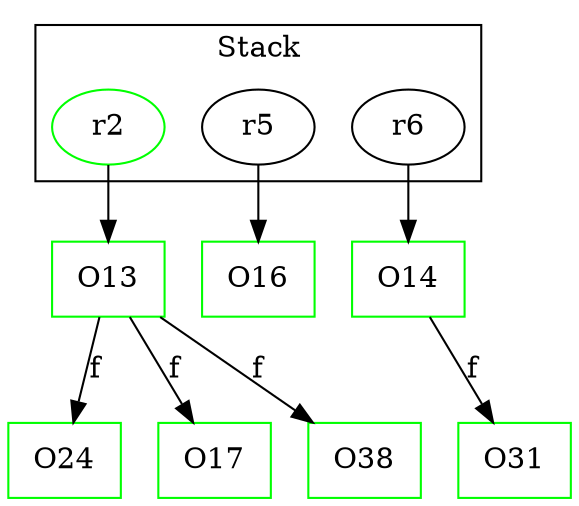 digraph sample {
  rankDir="LR";
  subgraph cluster_0 {
    label="Stack"
    "r2"; "r5"; "r6"; 
  }
  "r2" -> { O13 };
  "r5" -> { O16 };
  "r6" -> { O14 };
  O13[shape=box];
  O24[shape=box];
  O14[shape=box];
  O17[shape=box];
  O38[shape=box];
  O16[shape=box];
  O31[shape=box];
  O13 -> O24[label="f", weight="0.2"]
  O13 -> O17[label="f", weight="0.2"]
  O13 -> O38[label="f", weight="0.2"]
  O14 -> O31[label="f", weight="0.2"]
  O13[color="green"];
  O24[color="green"];
  "r2"[color="green"];
  O14[color="green"];
  O17[color="green"];
  O38[color="green"];
  O16[color="green"];
  O31[color="green"];
}
